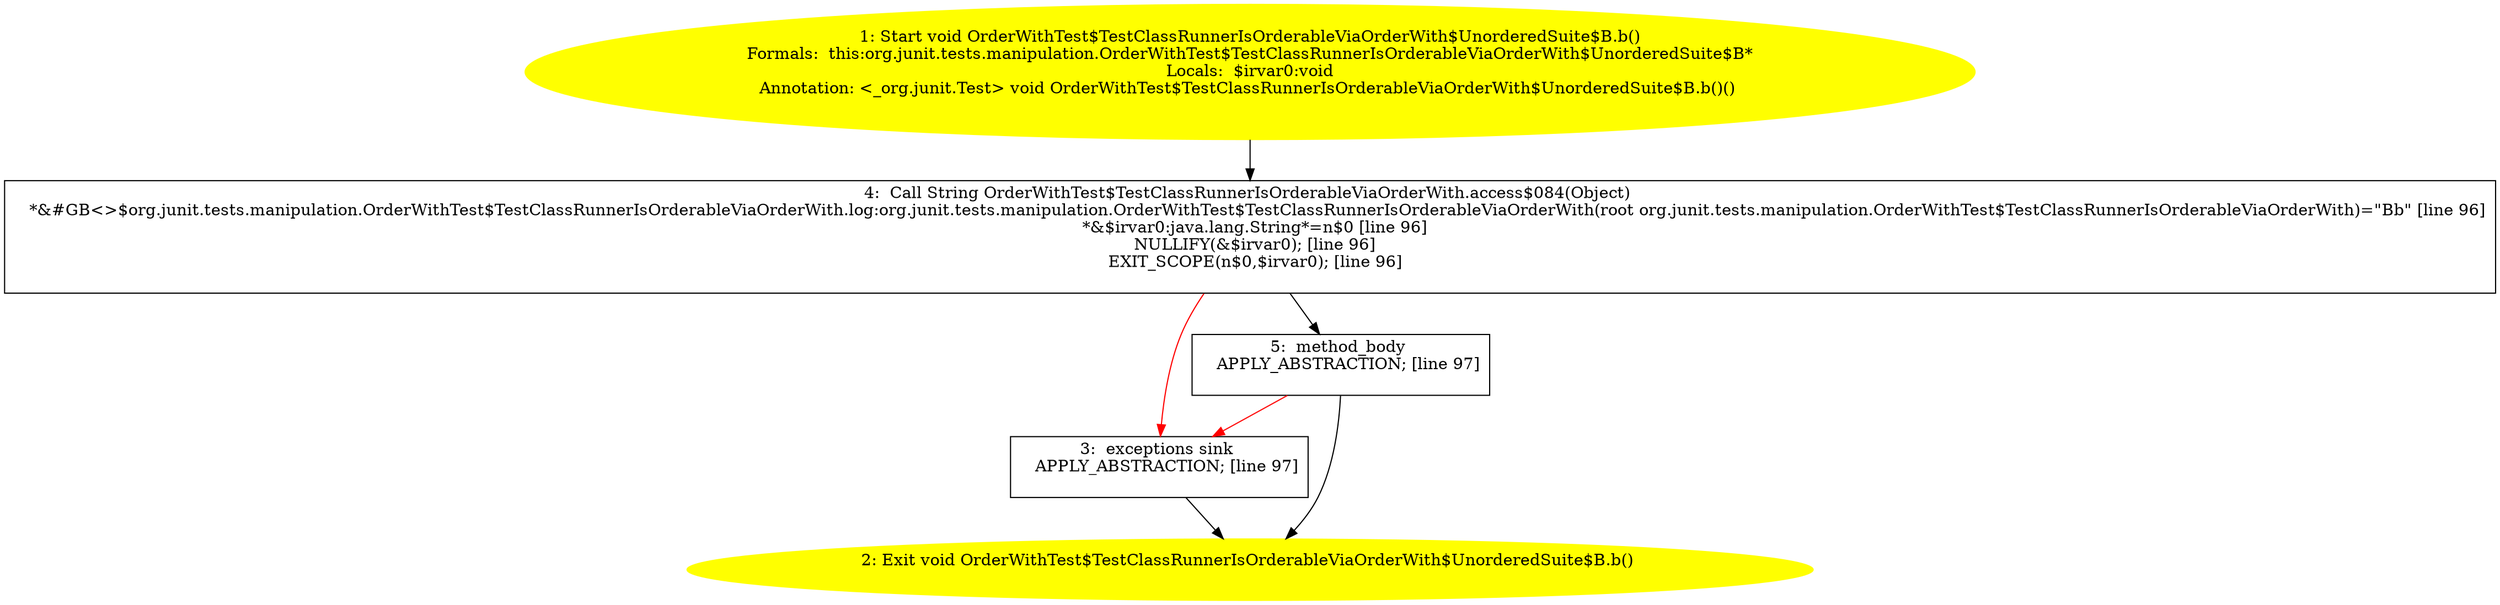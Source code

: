 /* @generated */
digraph cfg {
"org.junit.tests.manipulation.OrderWithTest$TestClassRunnerIsOrderableViaOrderWith$UnorderedSuite$B.b.f5fc40502c169f01cfb9e588bf0caebf_1" [label="1: Start void OrderWithTest$TestClassRunnerIsOrderableViaOrderWith$UnorderedSuite$B.b()\nFormals:  this:org.junit.tests.manipulation.OrderWithTest$TestClassRunnerIsOrderableViaOrderWith$UnorderedSuite$B*\nLocals:  $irvar0:void\nAnnotation: <_org.junit.Test> void OrderWithTest$TestClassRunnerIsOrderableViaOrderWith$UnorderedSuite$B.b()() \n  " color=yellow style=filled]
	

	 "org.junit.tests.manipulation.OrderWithTest$TestClassRunnerIsOrderableViaOrderWith$UnorderedSuite$B.b.f5fc40502c169f01cfb9e588bf0caebf_1" -> "org.junit.tests.manipulation.OrderWithTest$TestClassRunnerIsOrderableViaOrderWith$UnorderedSuite$B.b.f5fc40502c169f01cfb9e588bf0caebf_4" ;
"org.junit.tests.manipulation.OrderWithTest$TestClassRunnerIsOrderableViaOrderWith$UnorderedSuite$B.b.f5fc40502c169f01cfb9e588bf0caebf_2" [label="2: Exit void OrderWithTest$TestClassRunnerIsOrderableViaOrderWith$UnorderedSuite$B.b() \n  " color=yellow style=filled]
	

"org.junit.tests.manipulation.OrderWithTest$TestClassRunnerIsOrderableViaOrderWith$UnorderedSuite$B.b.f5fc40502c169f01cfb9e588bf0caebf_3" [label="3:  exceptions sink \n   APPLY_ABSTRACTION; [line 97]\n " shape="box"]
	

	 "org.junit.tests.manipulation.OrderWithTest$TestClassRunnerIsOrderableViaOrderWith$UnorderedSuite$B.b.f5fc40502c169f01cfb9e588bf0caebf_3" -> "org.junit.tests.manipulation.OrderWithTest$TestClassRunnerIsOrderableViaOrderWith$UnorderedSuite$B.b.f5fc40502c169f01cfb9e588bf0caebf_2" ;
"org.junit.tests.manipulation.OrderWithTest$TestClassRunnerIsOrderableViaOrderWith$UnorderedSuite$B.b.f5fc40502c169f01cfb9e588bf0caebf_4" [label="4:  Call String OrderWithTest$TestClassRunnerIsOrderableViaOrderWith.access$084(Object) \n   *&#GB<>$org.junit.tests.manipulation.OrderWithTest$TestClassRunnerIsOrderableViaOrderWith.log:org.junit.tests.manipulation.OrderWithTest$TestClassRunnerIsOrderableViaOrderWith(root org.junit.tests.manipulation.OrderWithTest$TestClassRunnerIsOrderableViaOrderWith)=\"Bb\" [line 96]\n  *&$irvar0:java.lang.String*=n$0 [line 96]\n  NULLIFY(&$irvar0); [line 96]\n  EXIT_SCOPE(n$0,$irvar0); [line 96]\n " shape="box"]
	

	 "org.junit.tests.manipulation.OrderWithTest$TestClassRunnerIsOrderableViaOrderWith$UnorderedSuite$B.b.f5fc40502c169f01cfb9e588bf0caebf_4" -> "org.junit.tests.manipulation.OrderWithTest$TestClassRunnerIsOrderableViaOrderWith$UnorderedSuite$B.b.f5fc40502c169f01cfb9e588bf0caebf_5" ;
	 "org.junit.tests.manipulation.OrderWithTest$TestClassRunnerIsOrderableViaOrderWith$UnorderedSuite$B.b.f5fc40502c169f01cfb9e588bf0caebf_4" -> "org.junit.tests.manipulation.OrderWithTest$TestClassRunnerIsOrderableViaOrderWith$UnorderedSuite$B.b.f5fc40502c169f01cfb9e588bf0caebf_3" [color="red" ];
"org.junit.tests.manipulation.OrderWithTest$TestClassRunnerIsOrderableViaOrderWith$UnorderedSuite$B.b.f5fc40502c169f01cfb9e588bf0caebf_5" [label="5:  method_body \n   APPLY_ABSTRACTION; [line 97]\n " shape="box"]
	

	 "org.junit.tests.manipulation.OrderWithTest$TestClassRunnerIsOrderableViaOrderWith$UnorderedSuite$B.b.f5fc40502c169f01cfb9e588bf0caebf_5" -> "org.junit.tests.manipulation.OrderWithTest$TestClassRunnerIsOrderableViaOrderWith$UnorderedSuite$B.b.f5fc40502c169f01cfb9e588bf0caebf_2" ;
	 "org.junit.tests.manipulation.OrderWithTest$TestClassRunnerIsOrderableViaOrderWith$UnorderedSuite$B.b.f5fc40502c169f01cfb9e588bf0caebf_5" -> "org.junit.tests.manipulation.OrderWithTest$TestClassRunnerIsOrderableViaOrderWith$UnorderedSuite$B.b.f5fc40502c169f01cfb9e588bf0caebf_3" [color="red" ];
}
